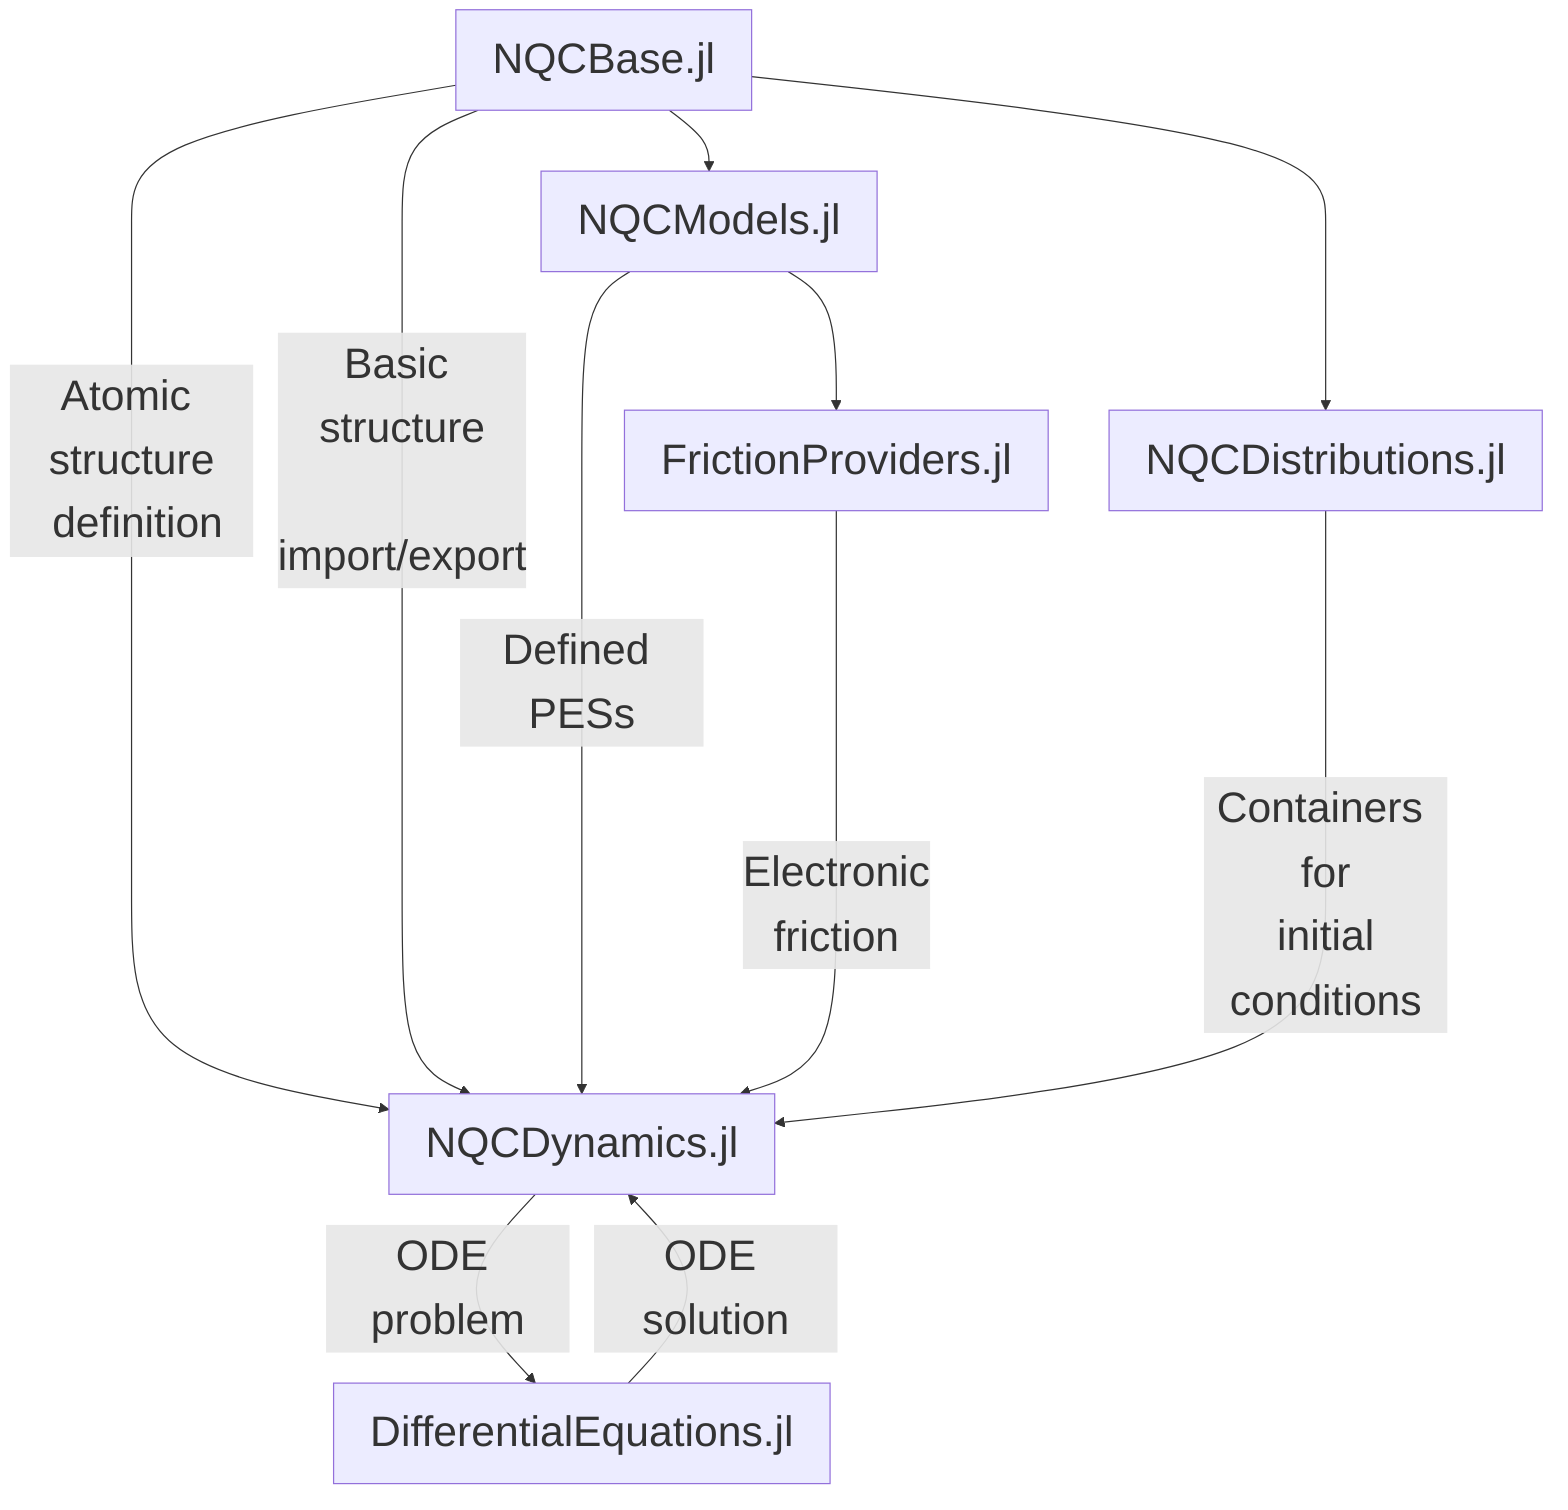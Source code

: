 %%{init: {'theme': 'default', 'themeVariables': { 'fontSize': '35px'}}}%%
graph TB
    NQCBase.jl -- Atomic structure\n definition --> NQCDynamics.jl
    NQCBase.jl -- Basic structure\n import/export --> NQCDynamics.jl
    NQCBase.jl --> NQCModels.jl
    NQCBase.jl --> NQCDistributions.jl
    NQCModels.jl -- Defined PESs --> NQCDynamics.jl
    NQCModels.jl --> FrictionProviders.jl
    FrictionProviders.jl -- Electronic\n friction ---> NQCDynamics.jl
    NQCDistributions.jl -- Containers for\n initial conditions ---> NQCDynamics.jl
    NQCDynamics.jl -- ODE problem --> DifferentialEquations.jl
    DifferentialEquations.jl -- ODE solution --> NQCDynamics.jl